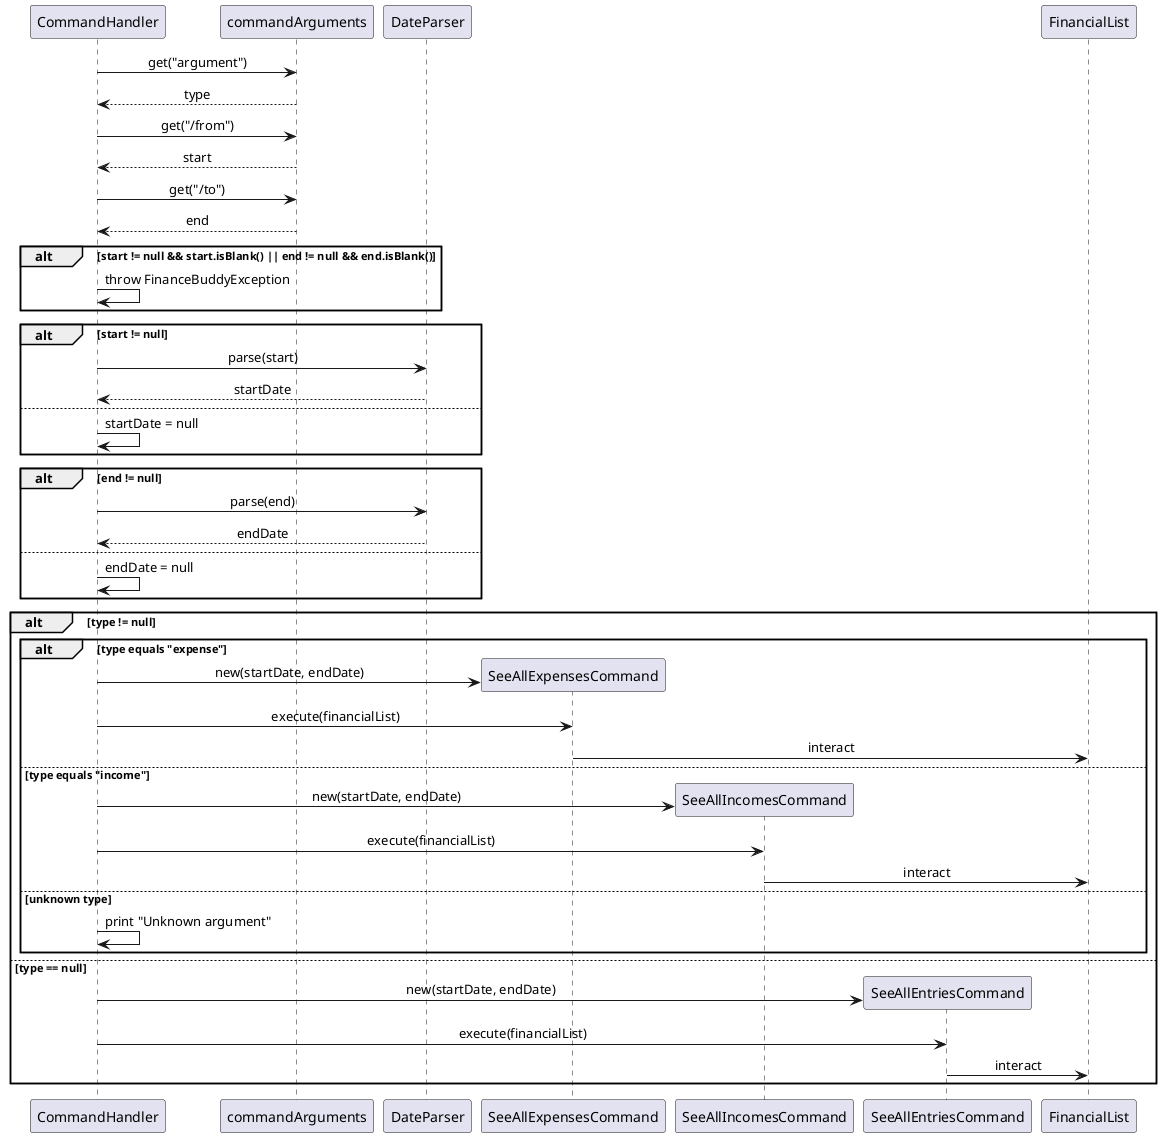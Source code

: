 @startuml
skinparam sequenceMessageAlign center
skinparam responseMessageBelowArrow true

participant "CommandHandler" as app
participant "commandArguments" as map
participant "DateParser" as parser
participant "SeeAllExpensesCommand" as expense
participant "SeeAllIncomesCommand" as income
participant "SeeAllEntriesCommand" as all
participant "FinancialList" as list

' Get values from HashMap
app -> map : get("argument")
map --> app : type
app -> map : get("/from")
map --> app : start
app -> map : get("/to")
map --> app : end

' Check for blank dates
alt start != null && start.isBlank() || end != null && end.isBlank()
    app -> app : throw FinanceBuddyException
end

' Parse dates
alt start != null
    app -> parser : parse(start)
    parser --> app : startDate
    else
        app -> app : startDate = null
end

alt end != null
    app -> parser : parse(end)
    parser --> app : endDate
    else
        app -> app : endDate = null
end

' Command execution based on type
alt type != null
    alt type equals "expense"
        app -> expense ** : new(startDate, endDate)
        app -> expense : execute(financialList)
        expense -> list : interact
    else type equals "income"
        app -> income ** : new(startDate, endDate)
        app -> income : execute(financialList)
        income -> list : interact
    else unknown type
        app -> app : print "Unknown argument"
    end
else type == null
    app -> all ** : new(startDate, endDate)
    app -> all : execute(financialList)
    all -> list : interact
end
@enduml